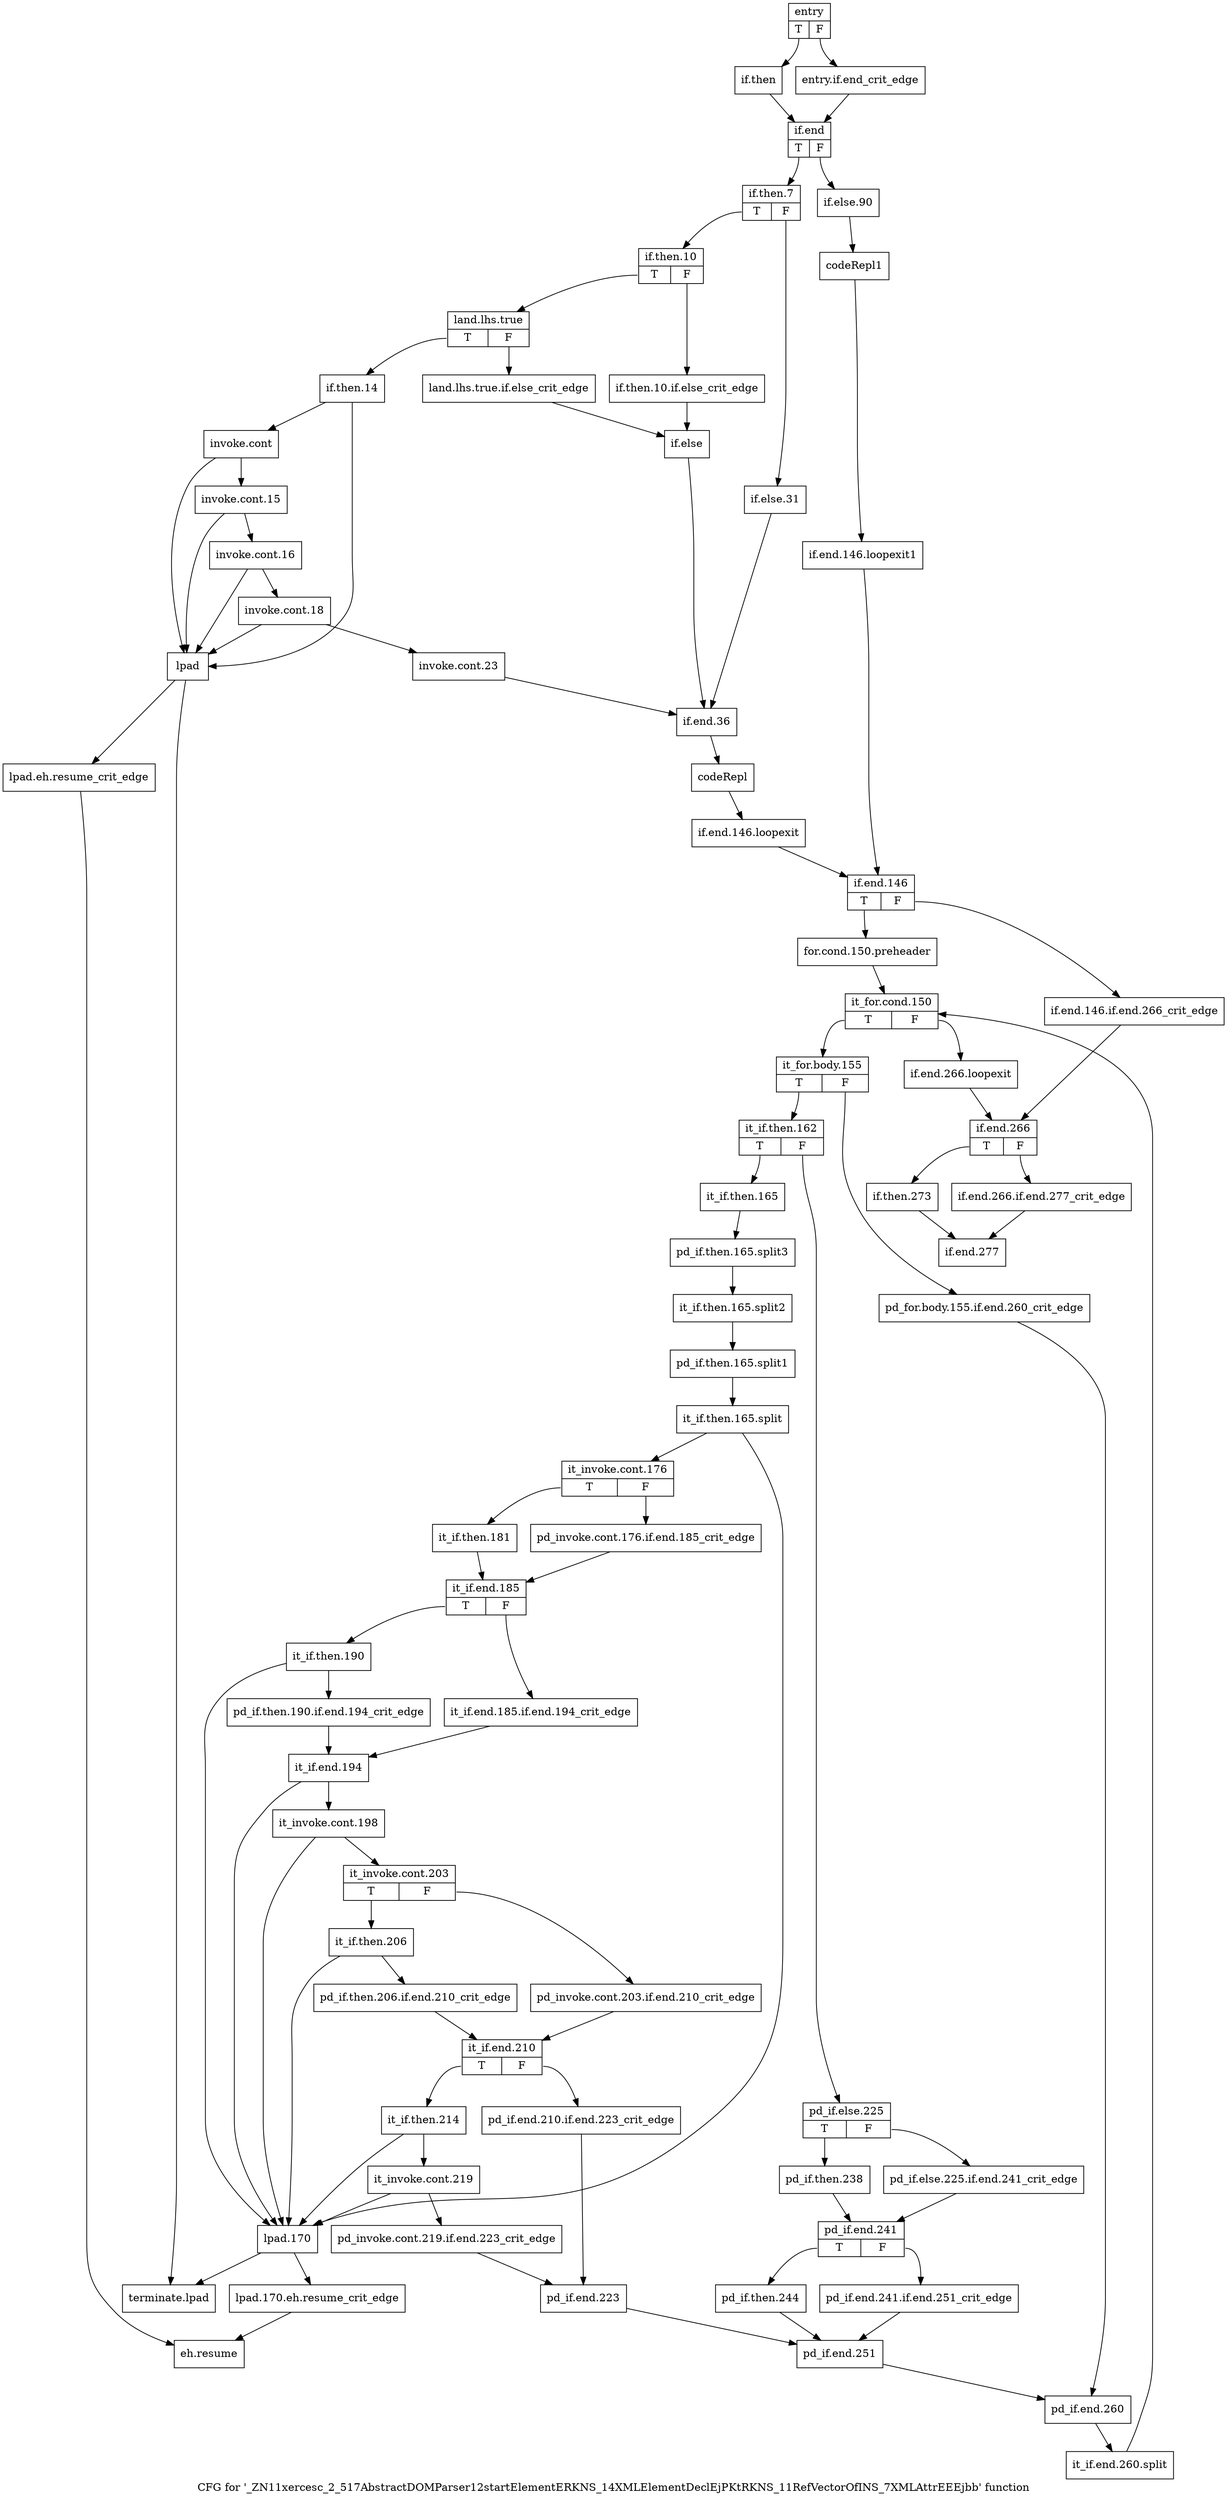digraph "CFG for '_ZN11xercesc_2_517AbstractDOMParser12startElementERKNS_14XMLElementDeclEjPKtRKNS_11RefVectorOfINS_7XMLAttrEEEjbb' function" {
	label="CFG for '_ZN11xercesc_2_517AbstractDOMParser12startElementERKNS_14XMLElementDeclEjPKtRKNS_11RefVectorOfINS_7XMLAttrEEEjbb' function";

	Node0x2384230 [shape=record,label="{entry|{<s0>T|<s1>F}}"];
	Node0x2384230:s0 -> Node0x23842d0;
	Node0x2384230:s1 -> Node0x2384280;
	Node0x2384280 [shape=record,label="{entry.if.end_crit_edge}"];
	Node0x2384280 -> Node0x2384320;
	Node0x23842d0 [shape=record,label="{if.then}"];
	Node0x23842d0 -> Node0x2384320;
	Node0x2384320 [shape=record,label="{if.end|{<s0>T|<s1>F}}"];
	Node0x2384320:s0 -> Node0x2384370;
	Node0x2384320:s1 -> Node0x23848c0;
	Node0x2384370 [shape=record,label="{if.then.7|{<s0>T|<s1>F}}"];
	Node0x2384370:s0 -> Node0x23843c0;
	Node0x2384370:s1 -> Node0x23847d0;
	Node0x23843c0 [shape=record,label="{if.then.10|{<s0>T|<s1>F}}"];
	Node0x23843c0:s0 -> Node0x2384460;
	Node0x23843c0:s1 -> Node0x2384410;
	Node0x2384410 [shape=record,label="{if.then.10.if.else_crit_edge}"];
	Node0x2384410 -> Node0x2384780;
	Node0x2384460 [shape=record,label="{land.lhs.true|{<s0>T|<s1>F}}"];
	Node0x2384460:s0 -> Node0x2384500;
	Node0x2384460:s1 -> Node0x23844b0;
	Node0x23844b0 [shape=record,label="{land.lhs.true.if.else_crit_edge}"];
	Node0x23844b0 -> Node0x2384780;
	Node0x2384500 [shape=record,label="{if.then.14}"];
	Node0x2384500 -> Node0x2384550;
	Node0x2384500 -> Node0x23846e0;
	Node0x2384550 [shape=record,label="{invoke.cont}"];
	Node0x2384550 -> Node0x23845a0;
	Node0x2384550 -> Node0x23846e0;
	Node0x23845a0 [shape=record,label="{invoke.cont.15}"];
	Node0x23845a0 -> Node0x23845f0;
	Node0x23845a0 -> Node0x23846e0;
	Node0x23845f0 [shape=record,label="{invoke.cont.16}"];
	Node0x23845f0 -> Node0x2384640;
	Node0x23845f0 -> Node0x23846e0;
	Node0x2384640 [shape=record,label="{invoke.cont.18}"];
	Node0x2384640 -> Node0x2384690;
	Node0x2384640 -> Node0x23846e0;
	Node0x2384690 [shape=record,label="{invoke.cont.23}"];
	Node0x2384690 -> Node0x2384820;
	Node0x23846e0 [shape=record,label="{lpad}"];
	Node0x23846e0 -> Node0x2384730;
	Node0x23846e0 -> Node0x2385770;
	Node0x2384730 [shape=record,label="{lpad.eh.resume_crit_edge}"];
	Node0x2384730 -> Node0x2385720;
	Node0x2384780 [shape=record,label="{if.else}"];
	Node0x2384780 -> Node0x2384820;
	Node0x23847d0 [shape=record,label="{if.else.31}"];
	Node0x23847d0 -> Node0x2384820;
	Node0x2384820 [shape=record,label="{if.end.36}"];
	Node0x2384820 -> Node0x2384870;
	Node0x2384870 [shape=record,label="{codeRepl}"];
	Node0x2384870 -> Node0x2384960;
	Node0x23848c0 [shape=record,label="{if.else.90}"];
	Node0x23848c0 -> Node0x2384910;
	Node0x2384910 [shape=record,label="{codeRepl1}"];
	Node0x2384910 -> Node0x23849b0;
	Node0x2384960 [shape=record,label="{if.end.146.loopexit}"];
	Node0x2384960 -> Node0x2384a00;
	Node0x23849b0 [shape=record,label="{if.end.146.loopexit1}"];
	Node0x23849b0 -> Node0x2384a00;
	Node0x2384a00 [shape=record,label="{if.end.146|{<s0>T|<s1>F}}"];
	Node0x2384a00:s0 -> Node0x2384aa0;
	Node0x2384a00:s1 -> Node0x2384a50;
	Node0x2384a50 [shape=record,label="{if.end.146.if.end.266_crit_edge}"];
	Node0x2384a50 -> Node0x23855e0;
	Node0x2384aa0 [shape=record,label="{for.cond.150.preheader}"];
	Node0x2384aa0 -> Node0x2384af0;
	Node0x2384af0 [shape=record,label="{it_for.cond.150|{<s0>T|<s1>F}}"];
	Node0x2384af0:s0 -> Node0x2384b40;
	Node0x2384af0:s1 -> Node0x2385590;
	Node0x2384b40 [shape=record,label="{it_for.body.155|{<s0>T|<s1>F}}"];
	Node0x2384b40:s0 -> Node0x2384be0;
	Node0x2384b40:s1 -> Node0x2384b90;
	Node0x2384b90 [shape=record,label="{pd_for.body.155.if.end.260_crit_edge}"];
	Node0x2384b90 -> Node0x2385540;
	Node0x2384be0 [shape=record,label="{it_if.then.162|{<s0>T|<s1>F}}"];
	Node0x2384be0:s0 -> Node0x2384c30;
	Node0x2384be0:s1 -> Node0x2385310;
	Node0x2384c30 [shape=record,label="{it_if.then.165}"];
	Node0x2384c30 -> Node0x852f2a0;
	Node0x852f2a0 [shape=record,label="{pd_if.then.165.split3}"];
	Node0x852f2a0 -> Node0x852fcd0;
	Node0x852fcd0 [shape=record,label="{it_if.then.165.split2}"];
	Node0x852fcd0 -> Node0x8530f80;
	Node0x8530f80 [shape=record,label="{pd_if.then.165.split1}"];
	Node0x8530f80 -> Node0x85318f0;
	Node0x85318f0 [shape=record,label="{it_if.then.165.split}"];
	Node0x85318f0 -> Node0x2384c80;
	Node0x85318f0 -> Node0x2384d70;
	Node0x2384c80 [shape=record,label="{it_invoke.cont.176|{<s0>T|<s1>F}}"];
	Node0x2384c80:s0 -> Node0x2384d20;
	Node0x2384c80:s1 -> Node0x2384cd0;
	Node0x2384cd0 [shape=record,label="{pd_invoke.cont.176.if.end.185_crit_edge}"];
	Node0x2384cd0 -> Node0x2384e10;
	Node0x2384d20 [shape=record,label="{it_if.then.181}"];
	Node0x2384d20 -> Node0x2384e10;
	Node0x2384d70 [shape=record,label="{lpad.170}"];
	Node0x2384d70 -> Node0x2384dc0;
	Node0x2384d70 -> Node0x2385770;
	Node0x2384dc0 [shape=record,label="{lpad.170.eh.resume_crit_edge}"];
	Node0x2384dc0 -> Node0x2385720;
	Node0x2384e10 [shape=record,label="{it_if.end.185|{<s0>T|<s1>F}}"];
	Node0x2384e10:s0 -> Node0x2384eb0;
	Node0x2384e10:s1 -> Node0x2384e60;
	Node0x2384e60 [shape=record,label="{it_if.end.185.if.end.194_crit_edge}"];
	Node0x2384e60 -> Node0x2384f50;
	Node0x2384eb0 [shape=record,label="{it_if.then.190}"];
	Node0x2384eb0 -> Node0x2384f00;
	Node0x2384eb0 -> Node0x2384d70;
	Node0x2384f00 [shape=record,label="{pd_if.then.190.if.end.194_crit_edge}"];
	Node0x2384f00 -> Node0x2384f50;
	Node0x2384f50 [shape=record,label="{it_if.end.194}"];
	Node0x2384f50 -> Node0x2384fa0;
	Node0x2384f50 -> Node0x2384d70;
	Node0x2384fa0 [shape=record,label="{it_invoke.cont.198}"];
	Node0x2384fa0 -> Node0x2384ff0;
	Node0x2384fa0 -> Node0x2384d70;
	Node0x2384ff0 [shape=record,label="{it_invoke.cont.203|{<s0>T|<s1>F}}"];
	Node0x2384ff0:s0 -> Node0x2385090;
	Node0x2384ff0:s1 -> Node0x2385040;
	Node0x2385040 [shape=record,label="{pd_invoke.cont.203.if.end.210_crit_edge}"];
	Node0x2385040 -> Node0x2385130;
	Node0x2385090 [shape=record,label="{it_if.then.206}"];
	Node0x2385090 -> Node0x23850e0;
	Node0x2385090 -> Node0x2384d70;
	Node0x23850e0 [shape=record,label="{pd_if.then.206.if.end.210_crit_edge}"];
	Node0x23850e0 -> Node0x2385130;
	Node0x2385130 [shape=record,label="{it_if.end.210|{<s0>T|<s1>F}}"];
	Node0x2385130:s0 -> Node0x23851d0;
	Node0x2385130:s1 -> Node0x2385180;
	Node0x2385180 [shape=record,label="{pd_if.end.210.if.end.223_crit_edge}"];
	Node0x2385180 -> Node0x23852c0;
	Node0x23851d0 [shape=record,label="{it_if.then.214}"];
	Node0x23851d0 -> Node0x2385220;
	Node0x23851d0 -> Node0x2384d70;
	Node0x2385220 [shape=record,label="{it_invoke.cont.219}"];
	Node0x2385220 -> Node0x2385270;
	Node0x2385220 -> Node0x2384d70;
	Node0x2385270 [shape=record,label="{pd_invoke.cont.219.if.end.223_crit_edge}"];
	Node0x2385270 -> Node0x23852c0;
	Node0x23852c0 [shape=record,label="{pd_if.end.223}"];
	Node0x23852c0 -> Node0x23854f0;
	Node0x2385310 [shape=record,label="{pd_if.else.225|{<s0>T|<s1>F}}"];
	Node0x2385310:s0 -> Node0x23853b0;
	Node0x2385310:s1 -> Node0x2385360;
	Node0x2385360 [shape=record,label="{pd_if.else.225.if.end.241_crit_edge}"];
	Node0x2385360 -> Node0x2385400;
	Node0x23853b0 [shape=record,label="{pd_if.then.238}"];
	Node0x23853b0 -> Node0x2385400;
	Node0x2385400 [shape=record,label="{pd_if.end.241|{<s0>T|<s1>F}}"];
	Node0x2385400:s0 -> Node0x23854a0;
	Node0x2385400:s1 -> Node0x2385450;
	Node0x2385450 [shape=record,label="{pd_if.end.241.if.end.251_crit_edge}"];
	Node0x2385450 -> Node0x23854f0;
	Node0x23854a0 [shape=record,label="{pd_if.then.244}"];
	Node0x23854a0 -> Node0x23854f0;
	Node0x23854f0 [shape=record,label="{pd_if.end.251}"];
	Node0x23854f0 -> Node0x2385540;
	Node0x2385540 [shape=record,label="{pd_if.end.260}"];
	Node0x2385540 -> Node0x852ead0;
	Node0x852ead0 [shape=record,label="{it_if.end.260.split}"];
	Node0x852ead0 -> Node0x2384af0;
	Node0x2385590 [shape=record,label="{if.end.266.loopexit}"];
	Node0x2385590 -> Node0x23855e0;
	Node0x23855e0 [shape=record,label="{if.end.266|{<s0>T|<s1>F}}"];
	Node0x23855e0:s0 -> Node0x2385680;
	Node0x23855e0:s1 -> Node0x2385630;
	Node0x2385630 [shape=record,label="{if.end.266.if.end.277_crit_edge}"];
	Node0x2385630 -> Node0x23856d0;
	Node0x2385680 [shape=record,label="{if.then.273}"];
	Node0x2385680 -> Node0x23856d0;
	Node0x23856d0 [shape=record,label="{if.end.277}"];
	Node0x2385720 [shape=record,label="{eh.resume}"];
	Node0x2385770 [shape=record,label="{terminate.lpad}"];
}
